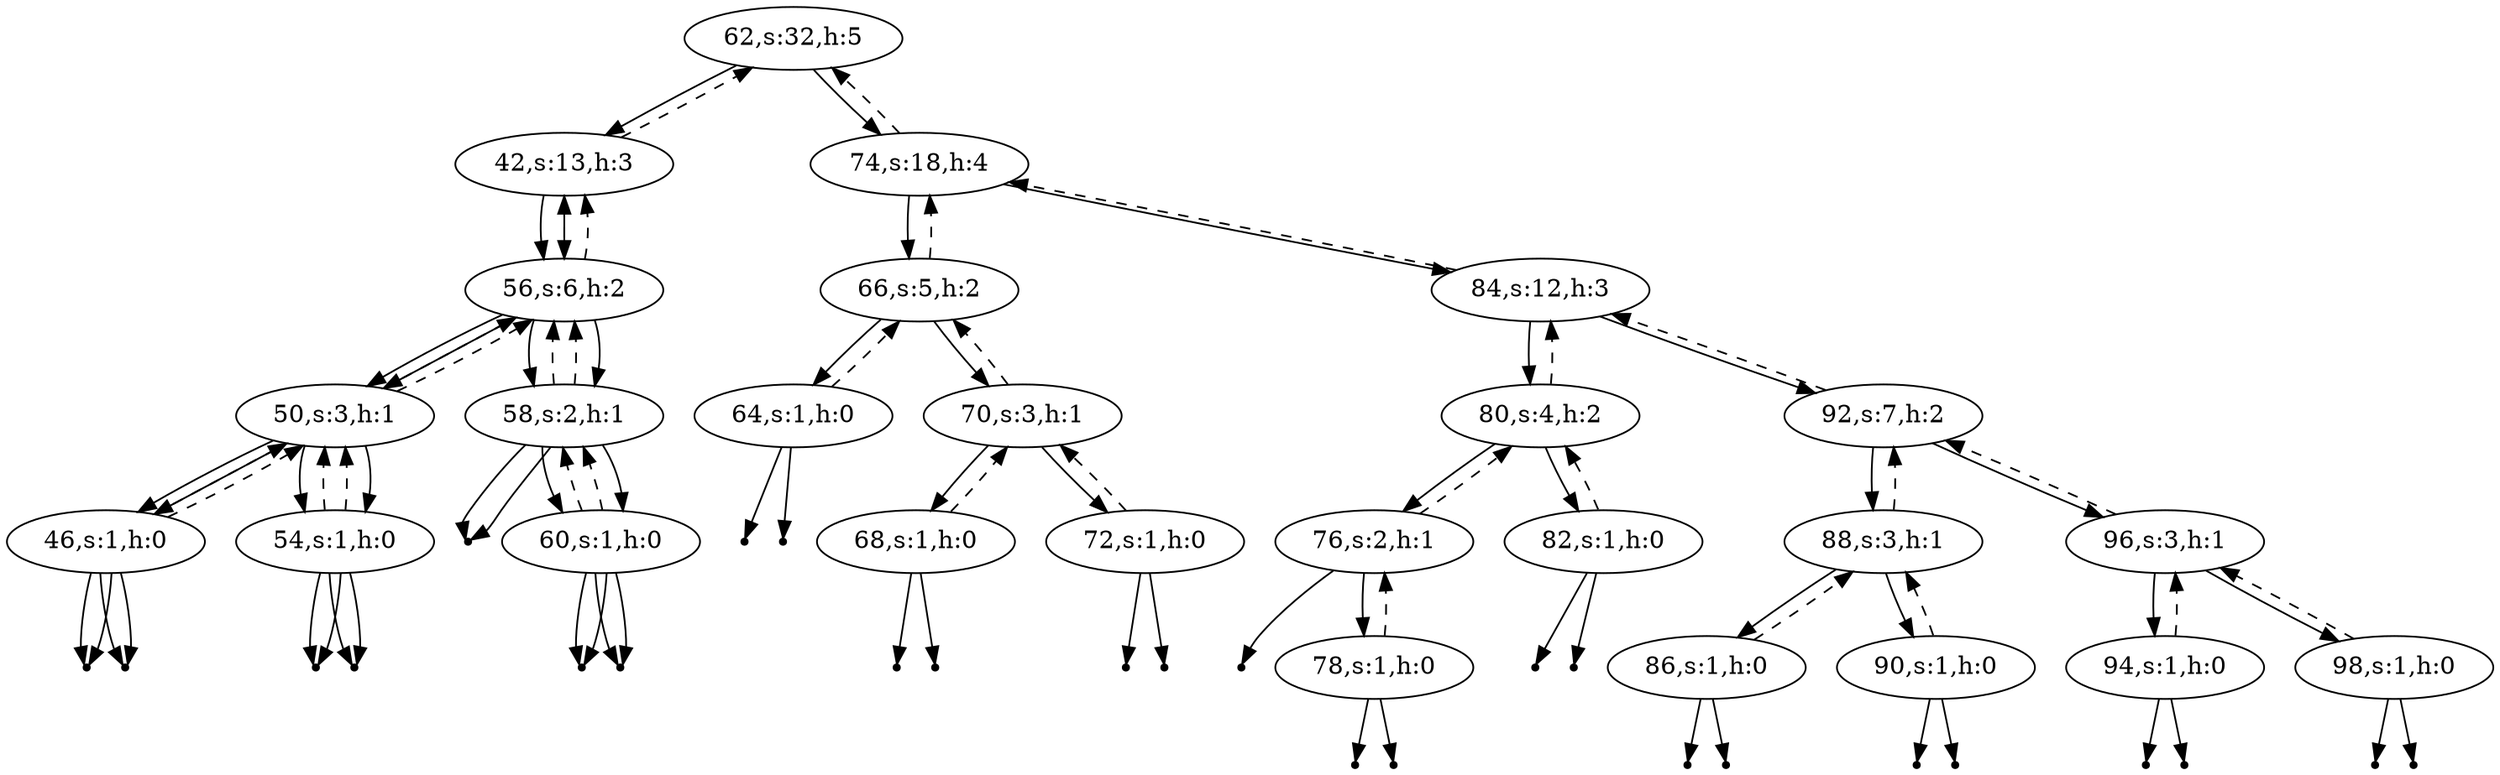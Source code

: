 digraph Blahblah{
{rank = same ; "62"};
nulll46 [shape=point];
46 -> nulll46;
46[label="46,s:1,h:0"];
46 -> 50[style=dashed];
nullr46 [shape=point];
46 -> nullr46;
50 -> 46;
50[label="50,s:3,h:1"];
50 -> 56[style=dashed];
nulll54 [shape=point];
54 -> nulll54;
54[label="54,s:1,h:0"];
54 -> 50[style=dashed];
nullr54 [shape=point];
54 -> nullr54;
50 -> 54;
56 -> 50;
56[label="56,s:6,h:2"];
56 -> 42[style=dashed];
nulll58 [shape=point];
58 -> nulll58;
58[label="58,s:2,h:1"];
58 -> 56[style=dashed];
nulll60 [shape=point];
60 -> nulll60;
60[label="60,s:1,h:0"];
60 -> 58[style=dashed];
nullr60 [shape=point];
60 -> nullr60;
58 -> 60;
56 -> 58;
42 -> 56;
42[label="42,s:13,h:3"];
42 -> 62[style=dashed];
nulll46 [shape=point];
46 -> nulll46;
46[label="46,s:1,h:0"];
46 -> 50[style=dashed];
nullr46 [shape=point];
46 -> nullr46;
50 -> 46;
50[label="50,s:3,h:1"];
50 -> 56[style=dashed];
nulll54 [shape=point];
54 -> nulll54;
54[label="54,s:1,h:0"];
54 -> 50[style=dashed];
nullr54 [shape=point];
54 -> nullr54;
50 -> 54;
56 -> 50;
56[label="56,s:6,h:2"];
56 -> 42[style=dashed];
nulll58 [shape=point];
58 -> nulll58;
58[label="58,s:2,h:1"];
58 -> 56[style=dashed];
nulll60 [shape=point];
60 -> nulll60;
60[label="60,s:1,h:0"];
60 -> 58[style=dashed];
nullr60 [shape=point];
60 -> nullr60;
58 -> 60;
56 -> 58;
42 -> 56;
62 -> 42;
62[label="62,s:32,h:5"];
nulll64 [shape=point];
64 -> nulll64;
64[label="64,s:1,h:0"];
64 -> 66[style=dashed];
nullr64 [shape=point];
64 -> nullr64;
66 -> 64;
66[label="66,s:5,h:2"];
66 -> 74[style=dashed];
nulll68 [shape=point];
68 -> nulll68;
68[label="68,s:1,h:0"];
68 -> 70[style=dashed];
nullr68 [shape=point];
68 -> nullr68;
70 -> 68;
70[label="70,s:3,h:1"];
70 -> 66[style=dashed];
nulll72 [shape=point];
72 -> nulll72;
72[label="72,s:1,h:0"];
72 -> 70[style=dashed];
nullr72 [shape=point];
72 -> nullr72;
70 -> 72;
66 -> 70;
74 -> 66;
74[label="74,s:18,h:4"];
74 -> 62[style=dashed];
nulll76 [shape=point];
76 -> nulll76;
76[label="76,s:2,h:1"];
76 -> 80[style=dashed];
nulll78 [shape=point];
78 -> nulll78;
78[label="78,s:1,h:0"];
78 -> 76[style=dashed];
nullr78 [shape=point];
78 -> nullr78;
76 -> 78;
80 -> 76;
80[label="80,s:4,h:2"];
80 -> 84[style=dashed];
nulll82 [shape=point];
82 -> nulll82;
82[label="82,s:1,h:0"];
82 -> 80[style=dashed];
nullr82 [shape=point];
82 -> nullr82;
80 -> 82;
84 -> 80;
84[label="84,s:12,h:3"];
84 -> 74[style=dashed];
nulll86 [shape=point];
86 -> nulll86;
86[label="86,s:1,h:0"];
86 -> 88[style=dashed];
nullr86 [shape=point];
86 -> nullr86;
88 -> 86;
88[label="88,s:3,h:1"];
88 -> 92[style=dashed];
nulll90 [shape=point];
90 -> nulll90;
90[label="90,s:1,h:0"];
90 -> 88[style=dashed];
nullr90 [shape=point];
90 -> nullr90;
88 -> 90;
92 -> 88;
92[label="92,s:7,h:2"];
92 -> 84[style=dashed];
nulll94 [shape=point];
94 -> nulll94;
94[label="94,s:1,h:0"];
94 -> 96[style=dashed];
nullr94 [shape=point];
94 -> nullr94;
96 -> 94;
96[label="96,s:3,h:1"];
96 -> 92[style=dashed];
nulll98 [shape=point];
98 -> nulll98;
98[label="98,s:1,h:0"];
98 -> 96[style=dashed];
nullr98 [shape=point];
98 -> nullr98;
96 -> 98;
92 -> 96;
84 -> 92;
74 -> 84;
62 -> 74;
}
